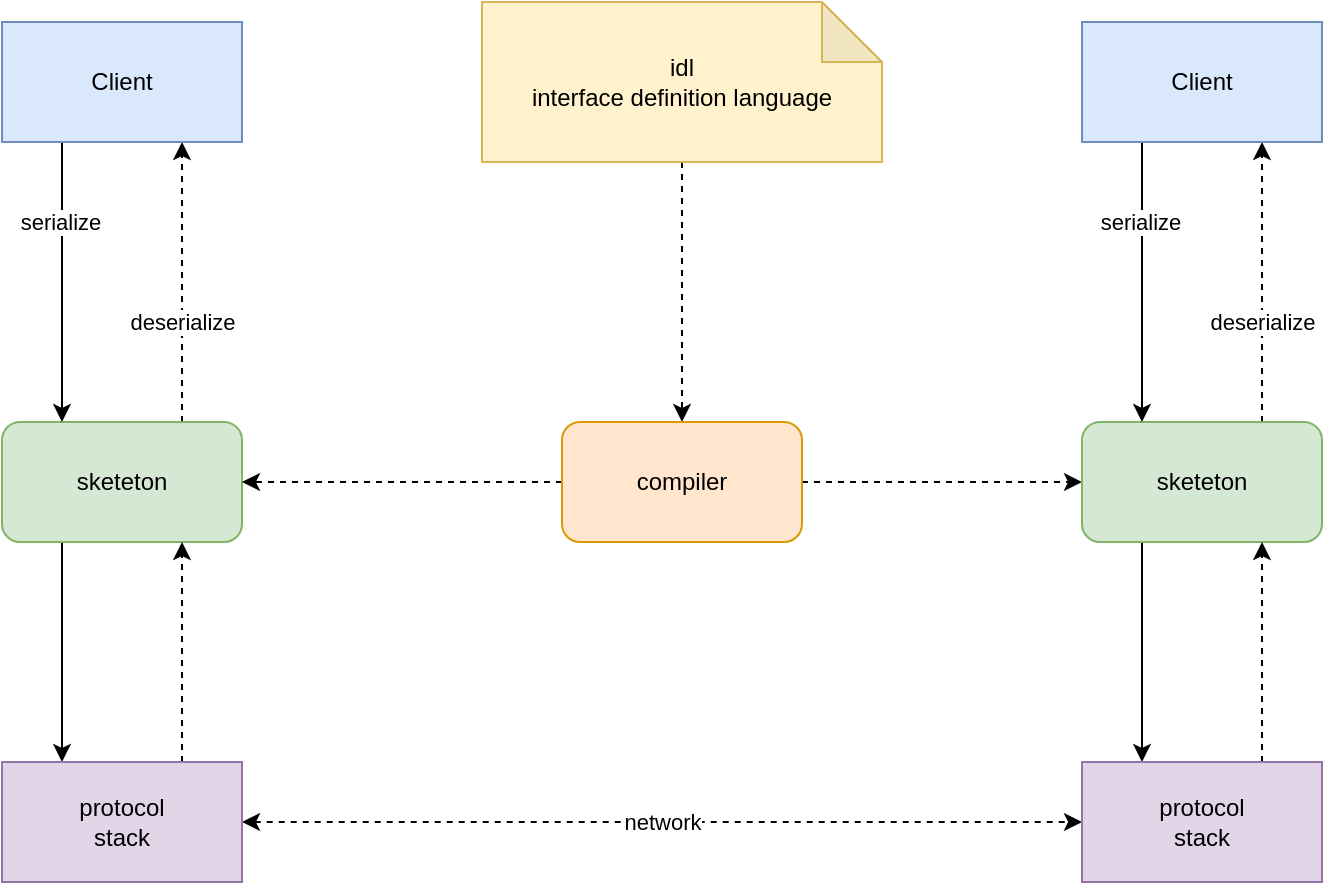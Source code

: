 <mxfile version="16.0.0" type="github">
  <diagram id="x8EzNgoKfJEA3I4Q9rvj" name="Page-1">
    <mxGraphModel dx="1186" dy="654" grid="1" gridSize="10" guides="1" tooltips="1" connect="1" arrows="1" fold="1" page="1" pageScale="1" pageWidth="827" pageHeight="1169" math="0" shadow="0">
      <root>
        <mxCell id="0" />
        <mxCell id="1" parent="0" />
        <mxCell id="cYbBZqKVau74TzbOSYix-7" style="edgeStyle=orthogonalEdgeStyle;rounded=0;orthogonalLoop=1;jettySize=auto;html=1;exitX=0.75;exitY=0;exitDx=0;exitDy=0;entryX=0.75;entryY=1;entryDx=0;entryDy=0;dashed=1;" edge="1" parent="1" source="cYbBZqKVau74TzbOSYix-2" target="cYbBZqKVau74TzbOSYix-5">
          <mxGeometry relative="1" as="geometry" />
        </mxCell>
        <mxCell id="cYbBZqKVau74TzbOSYix-9" value="deserialize" style="edgeLabel;html=1;align=center;verticalAlign=middle;resizable=0;points=[];" vertex="1" connectable="0" parent="cYbBZqKVau74TzbOSYix-7">
          <mxGeometry x="-0.014" relative="1" as="geometry">
            <mxPoint y="19" as="offset" />
          </mxGeometry>
        </mxCell>
        <mxCell id="cYbBZqKVau74TzbOSYix-11" style="edgeStyle=orthogonalEdgeStyle;rounded=0;orthogonalLoop=1;jettySize=auto;html=1;exitX=0.25;exitY=1;exitDx=0;exitDy=0;entryX=0.25;entryY=0;entryDx=0;entryDy=0;" edge="1" parent="1" source="cYbBZqKVau74TzbOSYix-2" target="cYbBZqKVau74TzbOSYix-3">
          <mxGeometry relative="1" as="geometry" />
        </mxCell>
        <mxCell id="cYbBZqKVau74TzbOSYix-2" value="sketeton" style="rounded=1;whiteSpace=wrap;html=1;fillColor=#d5e8d4;strokeColor=#82b366;" vertex="1" parent="1">
          <mxGeometry x="80" y="250" width="120" height="60" as="geometry" />
        </mxCell>
        <mxCell id="cYbBZqKVau74TzbOSYix-12" style="edgeStyle=orthogonalEdgeStyle;rounded=0;orthogonalLoop=1;jettySize=auto;html=1;exitX=0.75;exitY=0;exitDx=0;exitDy=0;entryX=0.75;entryY=1;entryDx=0;entryDy=0;dashed=1;" edge="1" parent="1" source="cYbBZqKVau74TzbOSYix-3" target="cYbBZqKVau74TzbOSYix-2">
          <mxGeometry relative="1" as="geometry" />
        </mxCell>
        <mxCell id="cYbBZqKVau74TzbOSYix-27" value="network" style="edgeStyle=orthogonalEdgeStyle;rounded=0;orthogonalLoop=1;jettySize=auto;html=1;exitX=1;exitY=0.5;exitDx=0;exitDy=0;entryX=0;entryY=0.5;entryDx=0;entryDy=0;dashed=1;strokeColor=default;sketch=0;targetPerimeterSpacing=0;startArrow=classic;startFill=1;" edge="1" parent="1" source="cYbBZqKVau74TzbOSYix-3" target="cYbBZqKVau74TzbOSYix-22">
          <mxGeometry relative="1" as="geometry" />
        </mxCell>
        <mxCell id="cYbBZqKVau74TzbOSYix-3" value="protocol&lt;br&gt;stack" style="rounded=0;whiteSpace=wrap;html=1;fillColor=#e1d5e7;strokeColor=#9673a6;" vertex="1" parent="1">
          <mxGeometry x="80" y="420" width="120" height="60" as="geometry" />
        </mxCell>
        <mxCell id="cYbBZqKVau74TzbOSYix-6" style="edgeStyle=orthogonalEdgeStyle;rounded=0;orthogonalLoop=1;jettySize=auto;html=1;exitX=0.25;exitY=1;exitDx=0;exitDy=0;entryX=0.25;entryY=0;entryDx=0;entryDy=0;" edge="1" parent="1" source="cYbBZqKVau74TzbOSYix-5" target="cYbBZqKVau74TzbOSYix-2">
          <mxGeometry relative="1" as="geometry" />
        </mxCell>
        <mxCell id="cYbBZqKVau74TzbOSYix-8" value="serialize" style="edgeLabel;html=1;align=center;verticalAlign=middle;resizable=0;points=[];" vertex="1" connectable="0" parent="cYbBZqKVau74TzbOSYix-6">
          <mxGeometry x="-0.014" y="-1" relative="1" as="geometry">
            <mxPoint y="-29" as="offset" />
          </mxGeometry>
        </mxCell>
        <mxCell id="cYbBZqKVau74TzbOSYix-5" value="Client" style="rounded=0;whiteSpace=wrap;html=1;fillColor=#dae8fc;strokeColor=#6c8ebf;" vertex="1" parent="1">
          <mxGeometry x="80" y="50" width="120" height="60" as="geometry" />
        </mxCell>
        <mxCell id="cYbBZqKVau74TzbOSYix-14" style="edgeStyle=orthogonalEdgeStyle;rounded=0;orthogonalLoop=1;jettySize=auto;html=1;exitX=0.5;exitY=1;exitDx=0;exitDy=0;exitPerimeter=0;entryX=0.5;entryY=0;entryDx=0;entryDy=0;dashed=1;" edge="1" parent="1" source="cYbBZqKVau74TzbOSYix-10" target="cYbBZqKVau74TzbOSYix-13">
          <mxGeometry relative="1" as="geometry" />
        </mxCell>
        <mxCell id="cYbBZqKVau74TzbOSYix-10" value="idl&lt;br&gt;interface definition language" style="shape=note;whiteSpace=wrap;html=1;backgroundOutline=1;darkOpacity=0.05;fillColor=#fff2cc;strokeColor=#d6b656;" vertex="1" parent="1">
          <mxGeometry x="320" y="40" width="200" height="80" as="geometry" />
        </mxCell>
        <mxCell id="cYbBZqKVau74TzbOSYix-16" style="edgeStyle=orthogonalEdgeStyle;rounded=0;orthogonalLoop=1;jettySize=auto;html=1;exitX=0;exitY=0.5;exitDx=0;exitDy=0;entryX=1;entryY=0.5;entryDx=0;entryDy=0;dashed=1;" edge="1" parent="1" source="cYbBZqKVau74TzbOSYix-13" target="cYbBZqKVau74TzbOSYix-2">
          <mxGeometry relative="1" as="geometry" />
        </mxCell>
        <mxCell id="cYbBZqKVau74TzbOSYix-26" style="edgeStyle=orthogonalEdgeStyle;rounded=0;orthogonalLoop=1;jettySize=auto;html=1;exitX=1;exitY=0.5;exitDx=0;exitDy=0;dashed=1;" edge="1" parent="1" source="cYbBZqKVau74TzbOSYix-13" target="cYbBZqKVau74TzbOSYix-20">
          <mxGeometry relative="1" as="geometry" />
        </mxCell>
        <mxCell id="cYbBZqKVau74TzbOSYix-13" value="compiler" style="rounded=1;whiteSpace=wrap;html=1;fillColor=#ffe6cc;strokeColor=#d79b00;" vertex="1" parent="1">
          <mxGeometry x="360" y="250" width="120" height="60" as="geometry" />
        </mxCell>
        <mxCell id="cYbBZqKVau74TzbOSYix-17" style="edgeStyle=orthogonalEdgeStyle;rounded=0;orthogonalLoop=1;jettySize=auto;html=1;exitX=0.75;exitY=0;exitDx=0;exitDy=0;entryX=0.75;entryY=1;entryDx=0;entryDy=0;dashed=1;" edge="1" parent="1" source="cYbBZqKVau74TzbOSYix-20" target="cYbBZqKVau74TzbOSYix-25">
          <mxGeometry relative="1" as="geometry" />
        </mxCell>
        <mxCell id="cYbBZqKVau74TzbOSYix-18" value="deserialize" style="edgeLabel;html=1;align=center;verticalAlign=middle;resizable=0;points=[];" vertex="1" connectable="0" parent="cYbBZqKVau74TzbOSYix-17">
          <mxGeometry x="-0.014" relative="1" as="geometry">
            <mxPoint y="19" as="offset" />
          </mxGeometry>
        </mxCell>
        <mxCell id="cYbBZqKVau74TzbOSYix-19" style="edgeStyle=orthogonalEdgeStyle;rounded=0;orthogonalLoop=1;jettySize=auto;html=1;exitX=0.25;exitY=1;exitDx=0;exitDy=0;entryX=0.25;entryY=0;entryDx=0;entryDy=0;" edge="1" parent="1" source="cYbBZqKVau74TzbOSYix-20" target="cYbBZqKVau74TzbOSYix-22">
          <mxGeometry relative="1" as="geometry" />
        </mxCell>
        <mxCell id="cYbBZqKVau74TzbOSYix-20" value="sketeton" style="rounded=1;whiteSpace=wrap;html=1;fillColor=#d5e8d4;strokeColor=#82b366;" vertex="1" parent="1">
          <mxGeometry x="620" y="250" width="120" height="60" as="geometry" />
        </mxCell>
        <mxCell id="cYbBZqKVau74TzbOSYix-21" style="edgeStyle=orthogonalEdgeStyle;rounded=0;orthogonalLoop=1;jettySize=auto;html=1;exitX=0.75;exitY=0;exitDx=0;exitDy=0;entryX=0.75;entryY=1;entryDx=0;entryDy=0;dashed=1;" edge="1" parent="1" source="cYbBZqKVau74TzbOSYix-22" target="cYbBZqKVau74TzbOSYix-20">
          <mxGeometry relative="1" as="geometry" />
        </mxCell>
        <mxCell id="cYbBZqKVau74TzbOSYix-22" value="protocol&lt;br&gt;stack" style="rounded=0;whiteSpace=wrap;html=1;fillColor=#e1d5e7;strokeColor=#9673a6;" vertex="1" parent="1">
          <mxGeometry x="620" y="420" width="120" height="60" as="geometry" />
        </mxCell>
        <mxCell id="cYbBZqKVau74TzbOSYix-23" style="edgeStyle=orthogonalEdgeStyle;rounded=0;orthogonalLoop=1;jettySize=auto;html=1;exitX=0.25;exitY=1;exitDx=0;exitDy=0;entryX=0.25;entryY=0;entryDx=0;entryDy=0;" edge="1" parent="1" source="cYbBZqKVau74TzbOSYix-25" target="cYbBZqKVau74TzbOSYix-20">
          <mxGeometry relative="1" as="geometry" />
        </mxCell>
        <mxCell id="cYbBZqKVau74TzbOSYix-24" value="serialize" style="edgeLabel;html=1;align=center;verticalAlign=middle;resizable=0;points=[];" vertex="1" connectable="0" parent="cYbBZqKVau74TzbOSYix-23">
          <mxGeometry x="-0.014" y="-1" relative="1" as="geometry">
            <mxPoint y="-29" as="offset" />
          </mxGeometry>
        </mxCell>
        <mxCell id="cYbBZqKVau74TzbOSYix-25" value="Client" style="rounded=0;whiteSpace=wrap;html=1;fillColor=#dae8fc;strokeColor=#6c8ebf;" vertex="1" parent="1">
          <mxGeometry x="620" y="50" width="120" height="60" as="geometry" />
        </mxCell>
      </root>
    </mxGraphModel>
  </diagram>
</mxfile>

